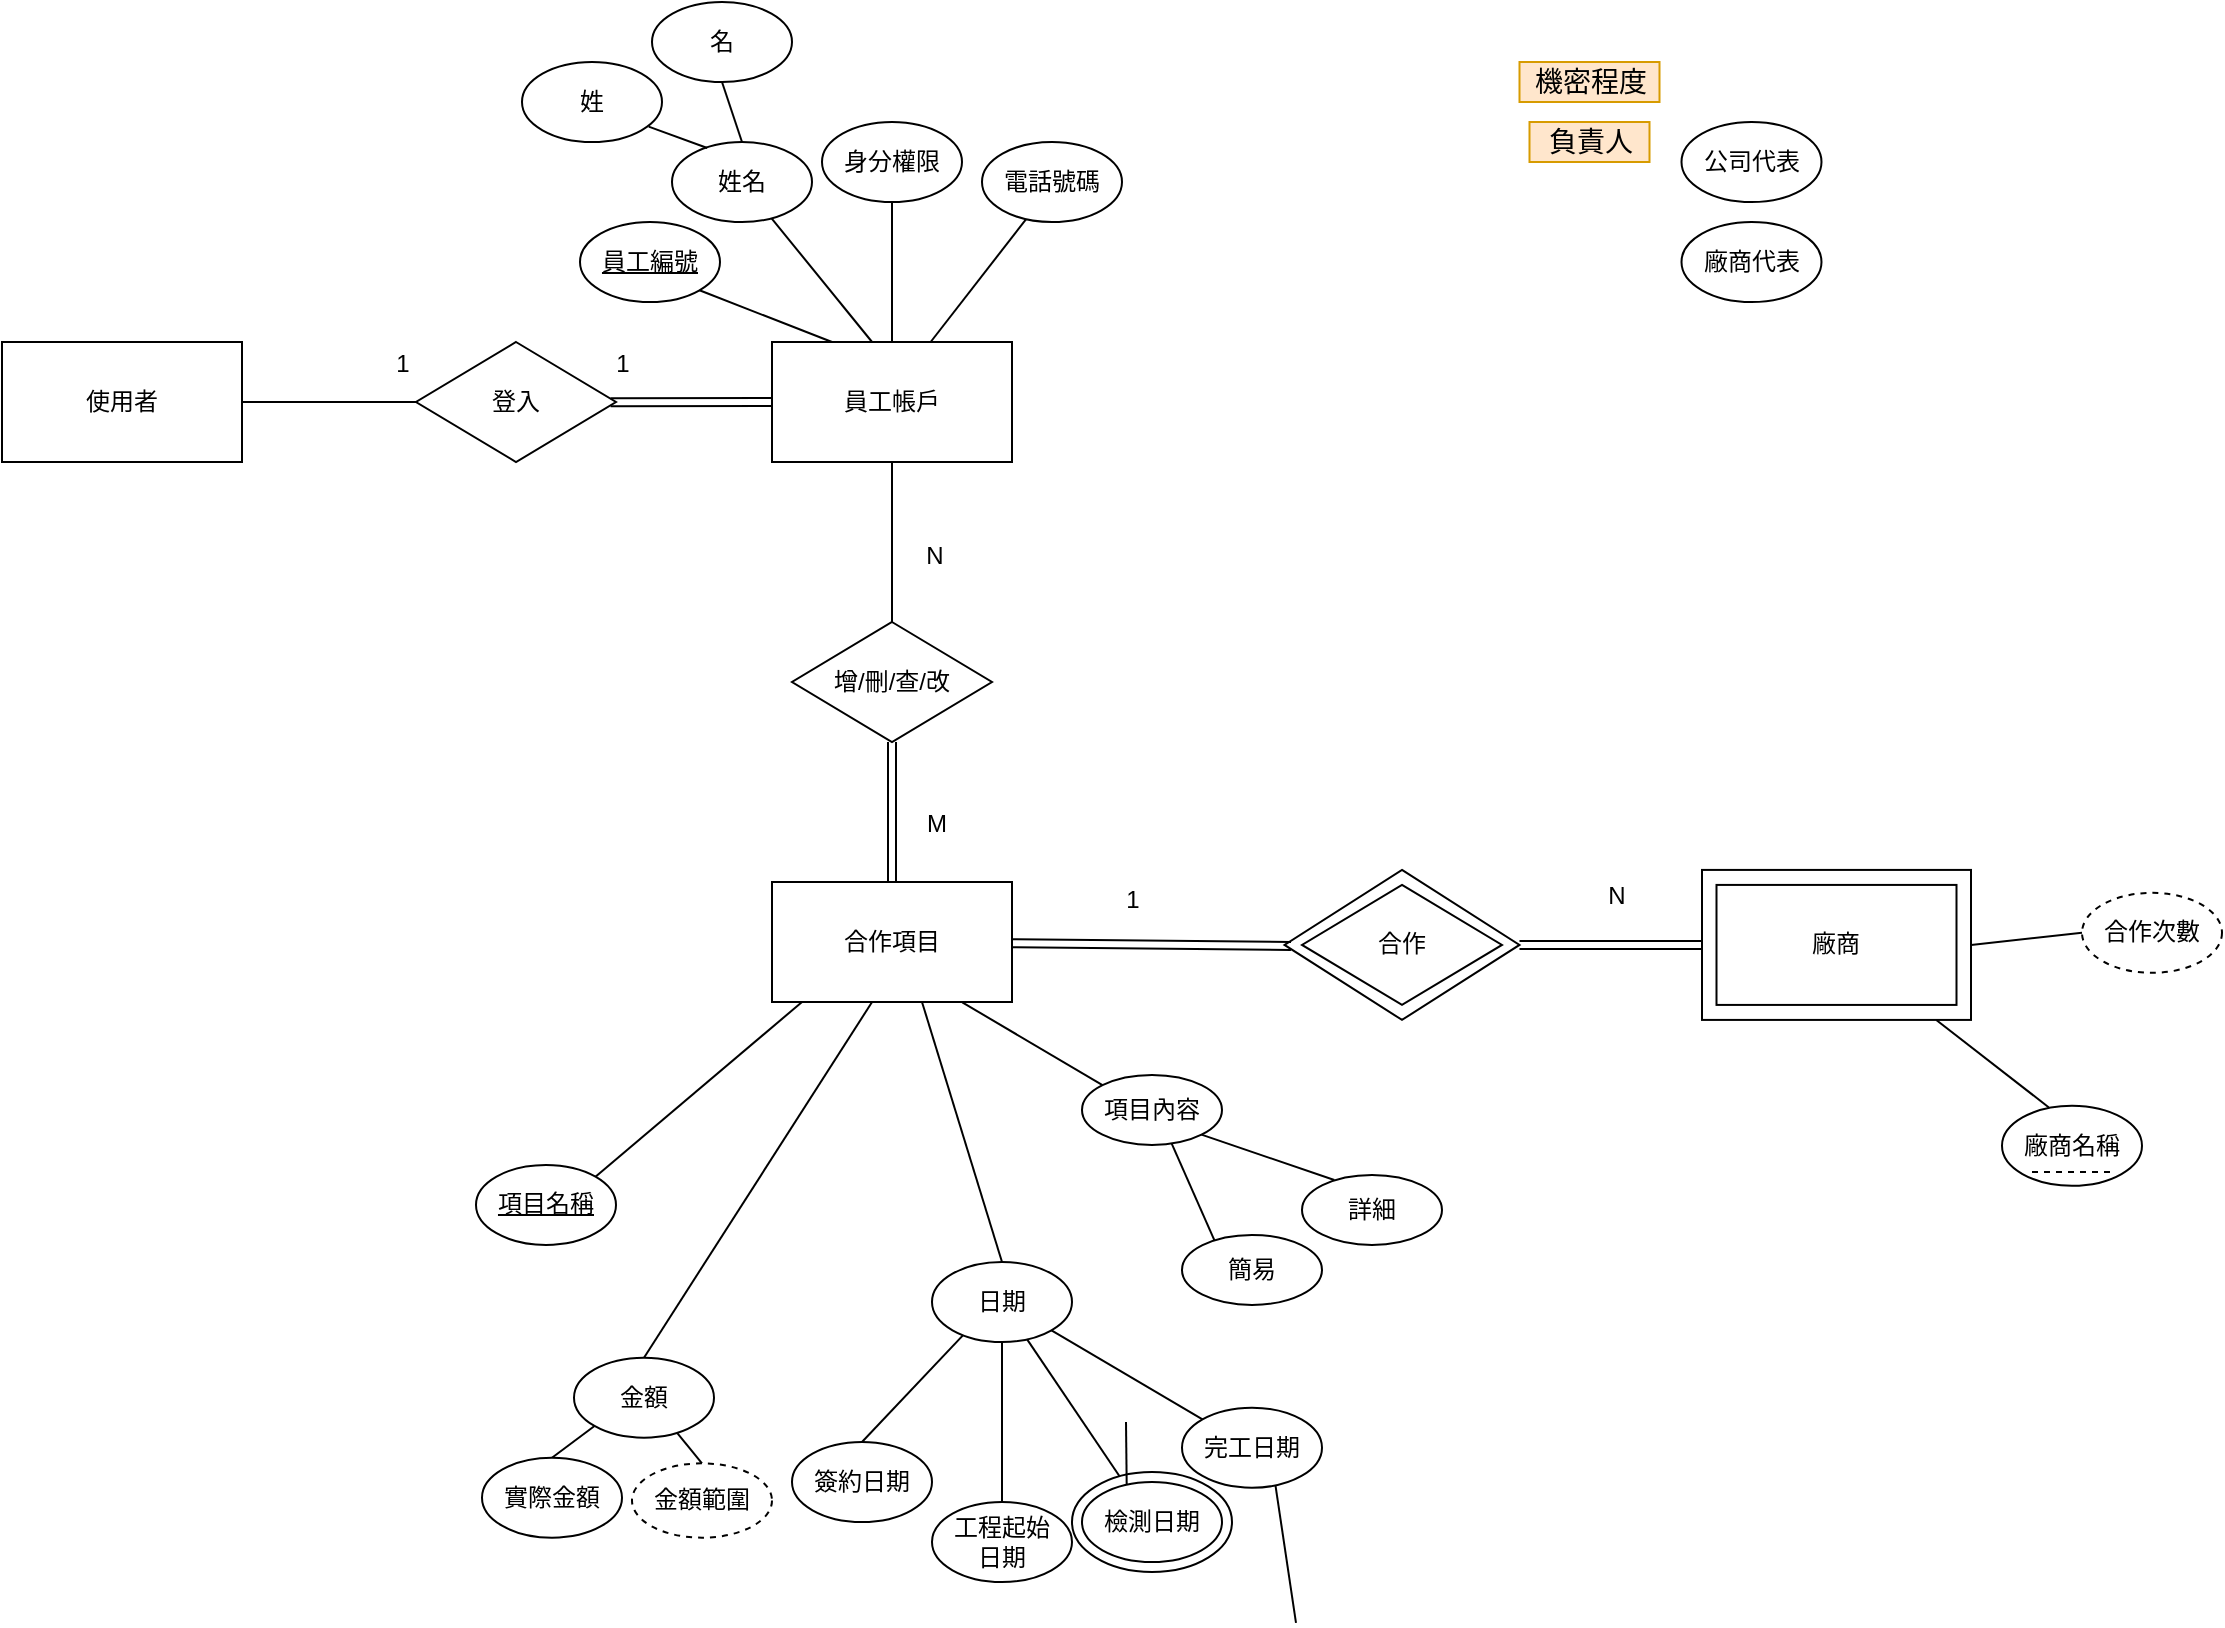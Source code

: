 <mxfile version="12.9.4" type="device"><diagram id="eY27wLLar-mk-YJQHNGU" name="Page-1"><mxGraphModel dx="1422" dy="713" grid="1" gridSize="10" guides="1" tooltips="1" connect="1" arrows="1" fold="1" page="1" pageScale="1" pageWidth="827" pageHeight="1169" math="0" shadow="0"><root><mxCell id="0"/><mxCell id="1" parent="0"/><mxCell id="tOTIuKzNWnB9P1It7MxZ-4" value="員工帳戶" style="rounded=0;whiteSpace=wrap;html=1;" parent="1" vertex="1"><mxGeometry x="425" y="210" width="120" height="60" as="geometry"/></mxCell><mxCell id="tOTIuKzNWnB9P1It7MxZ-20" value="" style="endArrow=none;html=1;exitX=0.5;exitY=0;exitDx=0;exitDy=0;entryX=0.542;entryY=1;entryDx=0;entryDy=0;entryPerimeter=0;" parent="1" source="tOTIuKzNWnB9P1It7MxZ-38" edge="1"><mxGeometry width="50" height="50" relative="1" as="geometry"><mxPoint x="445" y="690" as="sourcePoint"/><mxPoint x="475.04" y="540" as="targetPoint"/></mxGeometry></mxCell><mxCell id="tOTIuKzNWnB9P1It7MxZ-22" value="" style="endArrow=none;html=1;entryX=0.75;entryY=1;entryDx=0;entryDy=0;exitX=0.5;exitY=0;exitDx=0;exitDy=0;" parent="1" source="tOTIuKzNWnB9P1It7MxZ-42" edge="1"><mxGeometry width="50" height="50" relative="1" as="geometry"><mxPoint x="580" y="700" as="sourcePoint"/><mxPoint x="500" y="540" as="targetPoint"/></mxGeometry></mxCell><mxCell id="tOTIuKzNWnB9P1It7MxZ-23" value="" style="endArrow=none;html=1;exitX=0;exitY=0;exitDx=0;exitDy=0;entryX=0.918;entryY=1.003;entryDx=0;entryDy=0;entryPerimeter=0;" parent="1" source="tOTIuKzNWnB9P1It7MxZ-98" edge="1"><mxGeometry width="50" height="50" relative="1" as="geometry"><mxPoint x="627.43" y="652.16" as="sourcePoint"/><mxPoint x="520.16" y="540.18" as="targetPoint"/></mxGeometry></mxCell><mxCell id="tOTIuKzNWnB9P1It7MxZ-24" value="" style="endArrow=none;html=1;entryX=0.25;entryY=1;entryDx=0;entryDy=0;exitX=1;exitY=0;exitDx=0;exitDy=0;" parent="1" source="tOTIuKzNWnB9P1It7MxZ-39" edge="1"><mxGeometry width="50" height="50" relative="1" as="geometry"><mxPoint x="334.678" y="645.817" as="sourcePoint"/><mxPoint x="440" y="540" as="targetPoint"/></mxGeometry></mxCell><mxCell id="tOTIuKzNWnB9P1It7MxZ-38" value="金額" style="ellipse;whiteSpace=wrap;html=1;" parent="1" vertex="1"><mxGeometry x="326" y="717.84" width="70" height="40" as="geometry"/></mxCell><mxCell id="tOTIuKzNWnB9P1It7MxZ-39" value="&lt;u&gt;項目名稱&lt;/u&gt;" style="ellipse;whiteSpace=wrap;html=1;" parent="1" vertex="1"><mxGeometry x="277" y="621.46" width="70" height="40" as="geometry"/></mxCell><mxCell id="tOTIuKzNWnB9P1It7MxZ-40" value="" style="endArrow=none;html=1;entryX=0.224;entryY=0.911;entryDx=0;entryDy=0;exitX=0.5;exitY=0;exitDx=0;exitDy=0;entryPerimeter=0;" parent="1" source="tOTIuKzNWnB9P1It7MxZ-41" target="tOTIuKzNWnB9P1It7MxZ-42" edge="1"><mxGeometry width="50" height="50" relative="1" as="geometry"><mxPoint x="530" y="750" as="sourcePoint"/><mxPoint x="585.92" y="708.64" as="targetPoint"/></mxGeometry></mxCell><mxCell id="tOTIuKzNWnB9P1It7MxZ-41" value="簽約日期" style="ellipse;whiteSpace=wrap;html=1;" parent="1" vertex="1"><mxGeometry x="435" y="760" width="70" height="40" as="geometry"/></mxCell><mxCell id="tOTIuKzNWnB9P1It7MxZ-42" value="日期" style="ellipse;whiteSpace=wrap;html=1;" parent="1" vertex="1"><mxGeometry x="505" y="670" width="70" height="40" as="geometry"/></mxCell><mxCell id="tOTIuKzNWnB9P1It7MxZ-44" value="" style="endArrow=none;html=1;exitX=0.5;exitY=0;exitDx=0;exitDy=0;entryX=0.5;entryY=1;entryDx=0;entryDy=0;" parent="1" source="tOTIuKzNWnB9P1It7MxZ-45" target="tOTIuKzNWnB9P1It7MxZ-42" edge="1"><mxGeometry width="50" height="50" relative="1" as="geometry"><mxPoint x="610" y="750" as="sourcePoint"/><mxPoint x="575" y="710" as="targetPoint"/></mxGeometry></mxCell><mxCell id="tOTIuKzNWnB9P1It7MxZ-45" value="工程起始&lt;br&gt;日期" style="ellipse;whiteSpace=wrap;html=1;" parent="1" vertex="1"><mxGeometry x="505" y="790" width="70" height="40" as="geometry"/></mxCell><mxCell id="tOTIuKzNWnB9P1It7MxZ-46" value="" style="endArrow=none;html=1;exitX=0.296;exitY=0.04;exitDx=0;exitDy=0;exitPerimeter=0;" parent="1" source="TXonIhqj7dGOGKzH5SiL-3" target="tOTIuKzNWnB9P1It7MxZ-42" edge="1"><mxGeometry width="50" height="50" relative="1" as="geometry"><mxPoint x="680" y="700" as="sourcePoint"/><mxPoint x="725" y="660" as="targetPoint"/></mxGeometry></mxCell><mxCell id="tOTIuKzNWnB9P1It7MxZ-48" value="" style="endArrow=none;html=1;exitX=0.5;exitY=0;exitDx=0;exitDy=0;" parent="1" target="tOTIuKzNWnB9P1It7MxZ-37" edge="1"><mxGeometry width="50" height="50" relative="1" as="geometry"><mxPoint x="602" y="750" as="sourcePoint"/><mxPoint x="602.44" y="790" as="targetPoint"/></mxGeometry></mxCell><mxCell id="tOTIuKzNWnB9P1It7MxZ-50" value="" style="endArrow=none;html=1;exitX=0.5;exitY=0;exitDx=0;exitDy=0;entryX=0.5;entryY=1;entryDx=0;entryDy=0;" parent="1" source="tOTIuKzNWnB9P1It7MxZ-51" edge="1"><mxGeometry width="50" height="50" relative="1" as="geometry"><mxPoint x="687" y="850.43" as="sourcePoint"/><mxPoint x="672" y="750" as="targetPoint"/></mxGeometry></mxCell><mxCell id="tOTIuKzNWnB9P1It7MxZ-56" value="&lt;u&gt;員工編號&lt;/u&gt;" style="ellipse;whiteSpace=wrap;html=1;" parent="1" vertex="1"><mxGeometry x="329" y="150" width="70" height="40" as="geometry"/></mxCell><mxCell id="tOTIuKzNWnB9P1It7MxZ-57" value="" style="endArrow=none;html=1;exitX=0.25;exitY=0;exitDx=0;exitDy=0;entryX=1;entryY=1;entryDx=0;entryDy=0;" parent="1" source="tOTIuKzNWnB9P1It7MxZ-4" target="tOTIuKzNWnB9P1It7MxZ-56" edge="1"><mxGeometry width="50" height="50" relative="1" as="geometry"><mxPoint x="589.58" y="190" as="sourcePoint"/><mxPoint x="589.58" y="100" as="targetPoint"/></mxGeometry></mxCell><mxCell id="tOTIuKzNWnB9P1It7MxZ-58" value="" style="endArrow=none;html=1;entryX=0.707;entryY=0.945;entryDx=0;entryDy=0;exitX=0.417;exitY=0;exitDx=0;exitDy=0;exitPerimeter=0;entryPerimeter=0;" parent="1" source="tOTIuKzNWnB9P1It7MxZ-4" target="3GPqmPjtf76wYC_pyrEs-4" edge="1"><mxGeometry width="50" height="50" relative="1" as="geometry"><mxPoint x="480" y="210" as="sourcePoint"/><mxPoint x="410" y="150" as="targetPoint"/></mxGeometry></mxCell><mxCell id="tOTIuKzNWnB9P1It7MxZ-60" value="" style="endArrow=none;html=1;entryX=0.5;entryY=1;entryDx=0;entryDy=0;exitX=0.5;exitY=0;exitDx=0;exitDy=0;" parent="1" source="tOTIuKzNWnB9P1It7MxZ-4" target="3GPqmPjtf76wYC_pyrEs-3" edge="1"><mxGeometry width="50" height="50" relative="1" as="geometry"><mxPoint x="490" y="210" as="sourcePoint"/><mxPoint x="485" y="140" as="targetPoint"/></mxGeometry></mxCell><mxCell id="tOTIuKzNWnB9P1It7MxZ-68" value="" style="endArrow=none;html=1;entryX=1;entryY=1;entryDx=0;entryDy=0;exitX=0;exitY=0;exitDx=0;exitDy=0;" parent="1" source="tOTIuKzNWnB9P1It7MxZ-69" target="tOTIuKzNWnB9P1It7MxZ-42" edge="1"><mxGeometry width="50" height="50" relative="1" as="geometry"><mxPoint x="685" y="740.86" as="sourcePoint"/><mxPoint x="705.251" y="695.002" as="targetPoint"/></mxGeometry></mxCell><mxCell id="tOTIuKzNWnB9P1It7MxZ-69" value="完工日期" style="ellipse;whiteSpace=wrap;html=1;" parent="1" vertex="1"><mxGeometry x="630" y="742.84" width="70" height="40" as="geometry"/></mxCell><mxCell id="tOTIuKzNWnB9P1It7MxZ-72" value="" style="endArrow=none;html=1;exitX=0.5;exitY=0;exitDx=0;exitDy=0;entryX=0;entryY=1;entryDx=0;entryDy=0;" parent="1" source="tOTIuKzNWnB9P1It7MxZ-73" target="tOTIuKzNWnB9P1It7MxZ-38" edge="1"><mxGeometry width="50" height="50" relative="1" as="geometry"><mxPoint x="346" y="871.11" as="sourcePoint"/><mxPoint x="350" y="767.84" as="targetPoint"/></mxGeometry></mxCell><mxCell id="tOTIuKzNWnB9P1It7MxZ-73" value="實際金額" style="ellipse;whiteSpace=wrap;html=1;" parent="1" vertex="1"><mxGeometry x="280" y="767.84" width="70" height="40" as="geometry"/></mxCell><mxCell id="tOTIuKzNWnB9P1It7MxZ-74" value="" style="endArrow=none;html=1;exitX=0.5;exitY=0;exitDx=0;exitDy=0;entryX=0.738;entryY=0.942;entryDx=0;entryDy=0;entryPerimeter=0;" parent="1" source="tOTIuKzNWnB9P1It7MxZ-75" target="tOTIuKzNWnB9P1It7MxZ-38" edge="1"><mxGeometry width="50" height="50" relative="1" as="geometry"><mxPoint x="416" y="881.11" as="sourcePoint"/><mxPoint x="367.31" y="756.16" as="targetPoint"/></mxGeometry></mxCell><mxCell id="tOTIuKzNWnB9P1It7MxZ-75" value="金額範圍" style="ellipse;whiteSpace=wrap;html=1;dashed=1;" parent="1" vertex="1"><mxGeometry x="355" y="770.68" width="70" height="37.16" as="geometry"/></mxCell><mxCell id="tOTIuKzNWnB9P1It7MxZ-81" value="" style="endArrow=none;html=1;entryX=1;entryY=1;entryDx=0;entryDy=0;exitX=0.231;exitY=0.073;exitDx=0;exitDy=0;exitPerimeter=0;" parent="1" source="tOTIuKzNWnB9P1It7MxZ-82" target="tOTIuKzNWnB9P1It7MxZ-98" edge="1"><mxGeometry width="50" height="50" relative="1" as="geometry"><mxPoint x="749.678" y="597.277" as="sourcePoint"/><mxPoint x="515" y="481.46" as="targetPoint"/></mxGeometry></mxCell><mxCell id="tOTIuKzNWnB9P1It7MxZ-82" value="詳細" style="ellipse;whiteSpace=wrap;html=1;" parent="1" vertex="1"><mxGeometry x="690" y="626.46" width="70" height="35" as="geometry"/></mxCell><mxCell id="tOTIuKzNWnB9P1It7MxZ-91" value="使用者" style="rounded=0;whiteSpace=wrap;html=1;" parent="1" vertex="1"><mxGeometry x="40" y="210" width="120" height="60" as="geometry"/></mxCell><mxCell id="tOTIuKzNWnB9P1It7MxZ-92" value="登入" style="rhombus;whiteSpace=wrap;html=1;" parent="1" vertex="1"><mxGeometry x="247" y="210" width="100" height="60" as="geometry"/></mxCell><mxCell id="tOTIuKzNWnB9P1It7MxZ-93" value="" style="shape=link;html=1;exitX=0.973;exitY=0.503;exitDx=0;exitDy=0;entryX=0;entryY=0.5;entryDx=0;entryDy=0;exitPerimeter=0;" parent="1" source="tOTIuKzNWnB9P1It7MxZ-92" target="tOTIuKzNWnB9P1It7MxZ-4" edge="1"><mxGeometry width="50" height="50" relative="1" as="geometry"><mxPoint x="329.03" y="240" as="sourcePoint"/><mxPoint x="380.97" y="304.98" as="targetPoint"/></mxGeometry></mxCell><mxCell id="tOTIuKzNWnB9P1It7MxZ-95" value="1" style="text;html=1;align=center;verticalAlign=middle;resizable=0;points=[];labelBackgroundColor=#ffffff;" parent="1" vertex="1" connectable="0"><mxGeometry x="252.997" y="220.004" as="geometry"><mxPoint x="-13.55" y="1.12" as="offset"/></mxGeometry></mxCell><mxCell id="tOTIuKzNWnB9P1It7MxZ-96" value="1" style="text;html=1;align=center;verticalAlign=middle;resizable=0;points=[];labelBackgroundColor=#ffffff;" parent="1" vertex="1" connectable="0"><mxGeometry x="362.997" y="220.004" as="geometry"><mxPoint x="-13.55" y="1.12" as="offset"/></mxGeometry></mxCell><mxCell id="tOTIuKzNWnB9P1It7MxZ-98" value="項目內容" style="ellipse;whiteSpace=wrap;html=1;" parent="1" vertex="1"><mxGeometry x="580" y="576.46" width="70" height="35" as="geometry"/></mxCell><mxCell id="tOTIuKzNWnB9P1It7MxZ-8" value="合作項目" style="rounded=0;whiteSpace=wrap;html=1;" parent="1" vertex="1"><mxGeometry x="425" y="480" width="120" height="60" as="geometry"/></mxCell><mxCell id="3GPqmPjtf76wYC_pyrEs-1" value="" style="endArrow=none;html=1;entryX=0.64;entryY=0.979;entryDx=0;entryDy=0;exitX=0.231;exitY=0.073;exitDx=0;exitDy=0;exitPerimeter=0;entryPerimeter=0;" parent="1" source="3GPqmPjtf76wYC_pyrEs-2" target="tOTIuKzNWnB9P1It7MxZ-98" edge="1"><mxGeometry width="50" height="50" relative="1" as="geometry"><mxPoint x="719.758" y="602.487" as="sourcePoint"/><mxPoint x="609.999" y="611.459" as="targetPoint"/></mxGeometry></mxCell><mxCell id="3GPqmPjtf76wYC_pyrEs-2" value="簡易" style="ellipse;whiteSpace=wrap;html=1;" parent="1" vertex="1"><mxGeometry x="630" y="656.46" width="70" height="35" as="geometry"/></mxCell><mxCell id="3GPqmPjtf76wYC_pyrEs-3" value="身分權限" style="ellipse;whiteSpace=wrap;html=1;" parent="1" vertex="1"><mxGeometry x="450" y="100" width="70" height="40" as="geometry"/></mxCell><mxCell id="3GPqmPjtf76wYC_pyrEs-4" value="姓名" style="ellipse;whiteSpace=wrap;html=1;" parent="1" vertex="1"><mxGeometry x="375" y="110" width="70" height="40" as="geometry"/></mxCell><mxCell id="3GPqmPjtf76wYC_pyrEs-7" value="" style="endArrow=none;html=1;entryX=0.314;entryY=0.967;entryDx=0;entryDy=0;exitX=0.661;exitY=0;exitDx=0;exitDy=0;exitPerimeter=0;entryPerimeter=0;" parent="1" source="tOTIuKzNWnB9P1It7MxZ-4" target="3GPqmPjtf76wYC_pyrEs-8" edge="1"><mxGeometry width="50" height="50" relative="1" as="geometry"><mxPoint x="495" y="220" as="sourcePoint"/><mxPoint x="495" y="150" as="targetPoint"/></mxGeometry></mxCell><mxCell id="3GPqmPjtf76wYC_pyrEs-8" value="電話號碼" style="ellipse;whiteSpace=wrap;html=1;" parent="1" vertex="1"><mxGeometry x="530" y="110" width="70" height="40" as="geometry"/></mxCell><mxCell id="3GPqmPjtf76wYC_pyrEs-11" value="姓" style="ellipse;whiteSpace=wrap;html=1;" parent="1" vertex="1"><mxGeometry x="300" y="70" width="70" height="40" as="geometry"/></mxCell><mxCell id="3GPqmPjtf76wYC_pyrEs-12" value="" style="endArrow=none;html=1;entryX=0.905;entryY=0.808;entryDx=0;entryDy=0;exitX=0.252;exitY=0.075;exitDx=0;exitDy=0;exitPerimeter=0;entryPerimeter=0;" parent="1" source="3GPqmPjtf76wYC_pyrEs-4" target="3GPqmPjtf76wYC_pyrEs-11" edge="1"><mxGeometry width="50" height="50" relative="1" as="geometry"><mxPoint x="412.04" y="150" as="sourcePoint"/><mxPoint x="347" y="90" as="targetPoint"/></mxGeometry></mxCell><mxCell id="3GPqmPjtf76wYC_pyrEs-13" value="名" style="ellipse;whiteSpace=wrap;html=1;" parent="1" vertex="1"><mxGeometry x="365" y="40" width="70" height="40" as="geometry"/></mxCell><mxCell id="3GPqmPjtf76wYC_pyrEs-14" value="" style="endArrow=none;html=1;entryX=0.5;entryY=1;entryDx=0;entryDy=0;exitX=0.5;exitY=0;exitDx=0;exitDy=0;" parent="1" source="3GPqmPjtf76wYC_pyrEs-4" target="3GPqmPjtf76wYC_pyrEs-13" edge="1"><mxGeometry width="50" height="50" relative="1" as="geometry"><mxPoint x="462.64" y="100" as="sourcePoint"/><mxPoint x="417" y="77" as="targetPoint"/></mxGeometry></mxCell><mxCell id="TXonIhqj7dGOGKzH5SiL-1" value="廠商" style="rounded=0;whiteSpace=wrap;html=1;" vertex="1" parent="1"><mxGeometry x="897.25" y="481.46" width="120" height="60" as="geometry"/></mxCell><mxCell id="TXonIhqj7dGOGKzH5SiL-2" value="增/刪/查/改" style="rhombus;whiteSpace=wrap;html=1;" vertex="1" parent="1"><mxGeometry x="435" y="350" width="100" height="60" as="geometry"/></mxCell><mxCell id="TXonIhqj7dGOGKzH5SiL-4" value="" style="group" vertex="1" connectable="0" parent="1"><mxGeometry x="575" y="775" width="80" height="50" as="geometry"/></mxCell><mxCell id="TXonIhqj7dGOGKzH5SiL-3" value="" style="ellipse;whiteSpace=wrap;html=1;gradientColor=#ffffff;fillColor=none;" vertex="1" parent="TXonIhqj7dGOGKzH5SiL-4"><mxGeometry width="80" height="50" as="geometry"/></mxCell><mxCell id="tOTIuKzNWnB9P1It7MxZ-47" value="檢測日期" style="ellipse;whiteSpace=wrap;html=1;" parent="TXonIhqj7dGOGKzH5SiL-4" vertex="1"><mxGeometry x="5" y="5" width="70" height="40" as="geometry"/></mxCell><mxCell id="TXonIhqj7dGOGKzH5SiL-5" value="" style="rounded=0;whiteSpace=wrap;html=1;fillColor=none;" vertex="1" parent="1"><mxGeometry x="890" y="473.96" width="134.5" height="75" as="geometry"/></mxCell><mxCell id="TXonIhqj7dGOGKzH5SiL-8" value="" style="endArrow=none;html=1;exitX=0.335;exitY=0.021;exitDx=0;exitDy=0;entryX=0.871;entryY=0.986;entryDx=0;entryDy=0;entryPerimeter=0;exitPerimeter=0;" edge="1" parent="1" source="TXonIhqj7dGOGKzH5SiL-7"><mxGeometry width="50" height="50" relative="1" as="geometry"><mxPoint x="1153.25" y="545.42" as="sourcePoint"/><mxPoint x="1007.149" y="548.96" as="targetPoint"/></mxGeometry></mxCell><mxCell id="TXonIhqj7dGOGKzH5SiL-9" value="合作次數" style="ellipse;whiteSpace=wrap;html=1;dashed=1;" vertex="1" parent="1"><mxGeometry x="1080" y="485.42" width="70" height="40" as="geometry"/></mxCell><mxCell id="TXonIhqj7dGOGKzH5SiL-10" value="" style="endArrow=none;html=1;exitX=0;exitY=0.5;exitDx=0;exitDy=0;entryX=1;entryY=0.5;entryDx=0;entryDy=0;" edge="1" parent="1" source="TXonIhqj7dGOGKzH5SiL-9" target="TXonIhqj7dGOGKzH5SiL-5"><mxGeometry width="50" height="50" relative="1" as="geometry"><mxPoint x="1172.25" y="443.78" as="sourcePoint"/><mxPoint x="1109.26" y="481.46" as="targetPoint"/></mxGeometry></mxCell><mxCell id="TXonIhqj7dGOGKzH5SiL-15" value="" style="shape=link;html=1;exitX=0.5;exitY=1;exitDx=0;exitDy=0;" edge="1" parent="1" source="TXonIhqj7dGOGKzH5SiL-2"><mxGeometry width="50" height="50" relative="1" as="geometry"><mxPoint x="485" y="420" as="sourcePoint"/><mxPoint x="485" y="480" as="targetPoint"/></mxGeometry></mxCell><mxCell id="TXonIhqj7dGOGKzH5SiL-16" value="" style="endArrow=none;html=1;entryX=0.5;entryY=1;entryDx=0;entryDy=0;exitX=0.5;exitY=0;exitDx=0;exitDy=0;" edge="1" parent="1" source="TXonIhqj7dGOGKzH5SiL-2" target="tOTIuKzNWnB9P1It7MxZ-4"><mxGeometry width="50" height="50" relative="1" as="geometry"><mxPoint x="495" y="220" as="sourcePoint"/><mxPoint x="495" y="150" as="targetPoint"/></mxGeometry></mxCell><mxCell id="TXonIhqj7dGOGKzH5SiL-18" value="" style="group" vertex="1" connectable="0" parent="1"><mxGeometry x="1040" y="591.88" width="70" height="40" as="geometry"/></mxCell><mxCell id="TXonIhqj7dGOGKzH5SiL-7" value="廠商名稱" style="ellipse;whiteSpace=wrap;html=1;" vertex="1" parent="TXonIhqj7dGOGKzH5SiL-18"><mxGeometry width="70" height="40" as="geometry"/></mxCell><mxCell id="TXonIhqj7dGOGKzH5SiL-12" value="" style="endArrow=none;dashed=1;html=1;" edge="1" parent="TXonIhqj7dGOGKzH5SiL-18"><mxGeometry width="50" height="50" relative="1" as="geometry"><mxPoint x="15" y="33.12" as="sourcePoint"/><mxPoint x="55" y="33.12" as="targetPoint"/></mxGeometry></mxCell><mxCell id="TXonIhqj7dGOGKzH5SiL-25" value="" style="endArrow=none;html=1;entryX=0;entryY=0.5;entryDx=0;entryDy=0;exitX=1;exitY=0.5;exitDx=0;exitDy=0;" edge="1" parent="1" source="tOTIuKzNWnB9P1It7MxZ-91" target="tOTIuKzNWnB9P1It7MxZ-92"><mxGeometry width="50" height="50" relative="1" as="geometry"><mxPoint x="495" y="360.0" as="sourcePoint"/><mxPoint x="495" y="280.0" as="targetPoint"/></mxGeometry></mxCell><mxCell id="TXonIhqj7dGOGKzH5SiL-28" value="" style="group" vertex="1" connectable="0" parent="1"><mxGeometry x="681.25" y="473.96" width="117.5" height="75" as="geometry"/></mxCell><mxCell id="TXonIhqj7dGOGKzH5SiL-27" value="" style="rhombus;whiteSpace=wrap;html=1;fillColor=none;" vertex="1" parent="TXonIhqj7dGOGKzH5SiL-28"><mxGeometry width="117.5" height="75" as="geometry"/></mxCell><mxCell id="TXonIhqj7dGOGKzH5SiL-26" value="合作" style="rhombus;whiteSpace=wrap;html=1;" vertex="1" parent="TXonIhqj7dGOGKzH5SiL-28"><mxGeometry x="8.75" y="7.5" width="100" height="60" as="geometry"/></mxCell><mxCell id="TXonIhqj7dGOGKzH5SiL-29" value="" style="shape=link;html=1;exitX=-0.055;exitY=0.508;exitDx=0;exitDy=0;exitPerimeter=0;" edge="1" parent="1" source="TXonIhqj7dGOGKzH5SiL-26" target="tOTIuKzNWnB9P1It7MxZ-8"><mxGeometry width="50" height="50" relative="1" as="geometry"><mxPoint x="680" y="510" as="sourcePoint"/><mxPoint x="560" y="500" as="targetPoint"/></mxGeometry></mxCell><mxCell id="TXonIhqj7dGOGKzH5SiL-31" value="" style="shape=link;html=1;" edge="1" parent="1" source="TXonIhqj7dGOGKzH5SiL-5" target="TXonIhqj7dGOGKzH5SiL-27"><mxGeometry width="50" height="50" relative="1" as="geometry"><mxPoint x="958" y="511" as="sourcePoint"/><mxPoint x="798.75" y="510.783" as="targetPoint"/></mxGeometry></mxCell><mxCell id="TXonIhqj7dGOGKzH5SiL-32" value="M" style="text;html=1;align=center;verticalAlign=middle;resizable=0;points=[];labelBackgroundColor=#ffffff;" vertex="1" connectable="0" parent="1"><mxGeometry x="519.997" y="450.004" as="geometry"><mxPoint x="-13.55" y="1.12" as="offset"/></mxGeometry></mxCell><mxCell id="TXonIhqj7dGOGKzH5SiL-33" value="N&lt;br&gt;" style="text;html=1;align=center;verticalAlign=middle;resizable=0;points=[];labelBackgroundColor=#ffffff;" vertex="1" connectable="0" parent="1"><mxGeometry x="529.997" y="460.004" as="geometry"><mxPoint x="-24.55" y="-142.88" as="offset"/></mxGeometry></mxCell><mxCell id="TXonIhqj7dGOGKzH5SiL-34" value="N&lt;br&gt;" style="text;html=1;align=center;verticalAlign=middle;resizable=0;points=[];labelBackgroundColor=#ffffff;" vertex="1" connectable="0" parent="1"><mxGeometry x="859.997" y="485.424" as="geometry"><mxPoint x="-13.55" y="1.12" as="offset"/></mxGeometry></mxCell><mxCell id="TXonIhqj7dGOGKzH5SiL-35" value="1" style="text;html=1;align=center;verticalAlign=middle;resizable=0;points=[];labelBackgroundColor=#ffffff;" vertex="1" connectable="0" parent="1"><mxGeometry x="309.997" y="460.004" as="geometry"><mxPoint x="294.45" y="29.12" as="offset"/></mxGeometry></mxCell><mxCell id="TXonIhqj7dGOGKzH5SiL-36" value="&lt;font style=&quot;font-size: 14px&quot;&gt;負責人&lt;/font&gt;" style="text;html=1;align=center;verticalAlign=middle;resizable=0;points=[];autosize=1;fillColor=#ffe6cc;strokeColor=#d79b00;" vertex="1" parent="1"><mxGeometry x="803.75" y="100" width="60" height="20" as="geometry"/></mxCell><mxCell id="TXonIhqj7dGOGKzH5SiL-37" value="&lt;font style=&quot;font-size: 14px&quot;&gt;機密程度&lt;/font&gt;" style="text;html=1;align=center;verticalAlign=middle;resizable=0;points=[];autosize=1;fillColor=#ffe6cc;strokeColor=#d79b00;" vertex="1" parent="1"><mxGeometry x="798.75" y="70" width="70" height="20" as="geometry"/></mxCell><mxCell id="TXonIhqj7dGOGKzH5SiL-38" value="公司代表" style="ellipse;whiteSpace=wrap;html=1;" vertex="1" parent="1"><mxGeometry x="879.75" y="100" width="70" height="40" as="geometry"/></mxCell><mxCell id="TXonIhqj7dGOGKzH5SiL-39" value="廠商代表" style="ellipse;whiteSpace=wrap;html=1;" vertex="1" parent="1"><mxGeometry x="879.75" y="150" width="70" height="40" as="geometry"/></mxCell></root></mxGraphModel></diagram></mxfile>